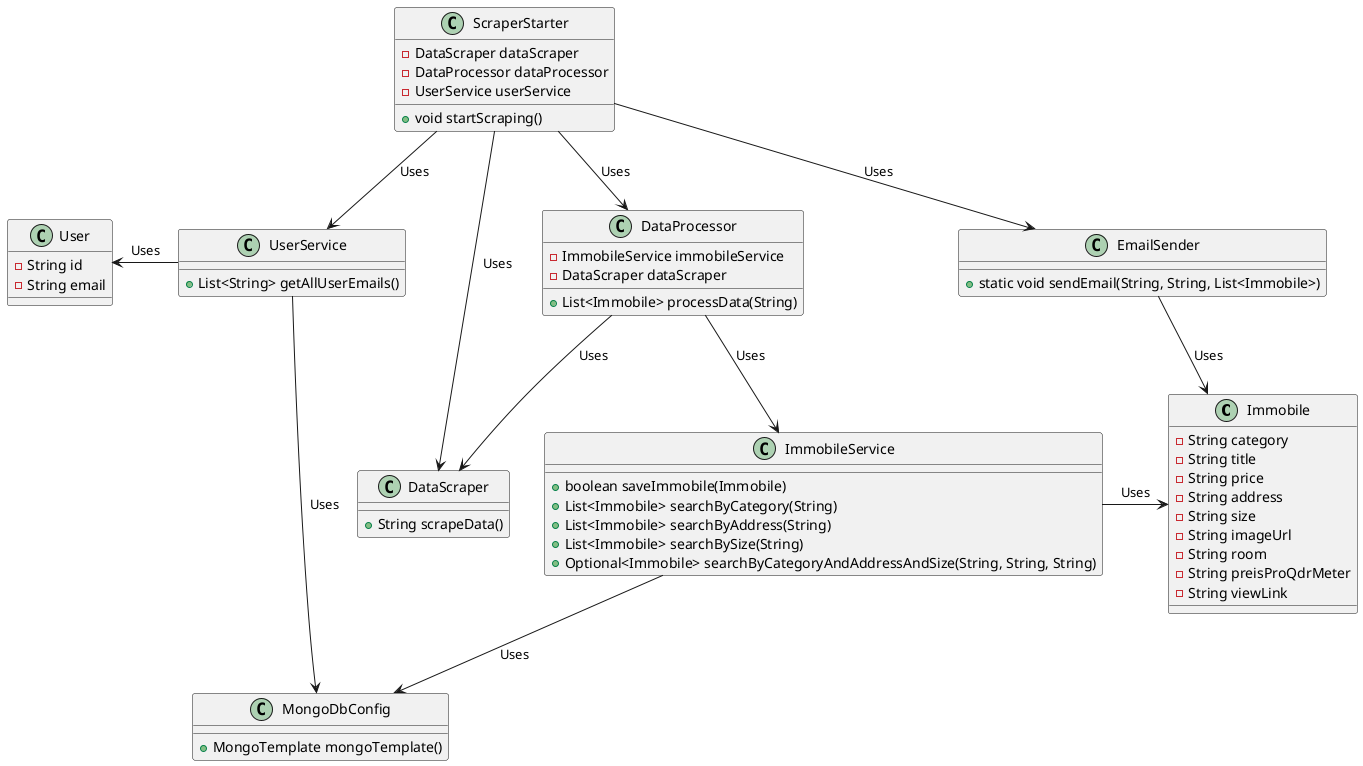 @startuml

class Immobile {
    - String category
    - String title
    - String price
    - String address
    - String size
    - String imageUrl
    - String room
    - String preisProQdrMeter
    - String viewLink
}

class User {
    - String id
    - String email
}

class ImmobileService {
    + boolean saveImmobile(Immobile)
    + List<Immobile> searchByCategory(String)
    + List<Immobile> searchByAddress(String)
    + List<Immobile> searchBySize(String)
    + Optional<Immobile> searchByCategoryAndAddressAndSize(String, String, String)
}

class UserService {
    + List<String> getAllUserEmails()
}

class DataScraper {
    + String scrapeData()
}

class DataProcessor {
    - ImmobileService immobileService
    - DataScraper dataScraper
    + List<Immobile> processData(String)
}

class ScraperStarter {
    - DataScraper dataScraper
    - DataProcessor dataProcessor
    - UserService userService
    + void startScraping()
}

class EmailSender {
    + static void sendEmail(String, String, List<Immobile>)
}

class MongoDbConfig {
    + MongoTemplate mongoTemplate()
}

DataProcessor -down-> ImmobileService : Uses
DataProcessor -down-> DataScraper : Uses
ScraperStarter -down-> DataScraper : Uses
ScraperStarter -down-> DataProcessor : Uses
ScraperStarter -down-> UserService : Uses
ScraperStarter -down-> EmailSender : Uses
ImmobileService -down-> MongoDbConfig : Uses
UserService -down-> MongoDbConfig : Uses
ImmobileService -right-> Immobile : Uses
UserService -left-> User : Uses
EmailSender -down-> Immobile : Uses

@enduml
